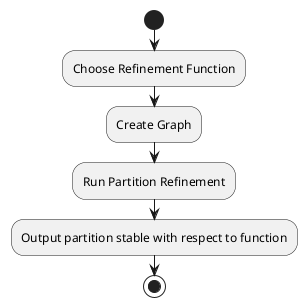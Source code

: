@startuml Original Paper
start
:Choose Refinement Function;
:Create Graph;
:Run Partition Refinement;
:Output partition stable with respect to function;
stop
@enduml